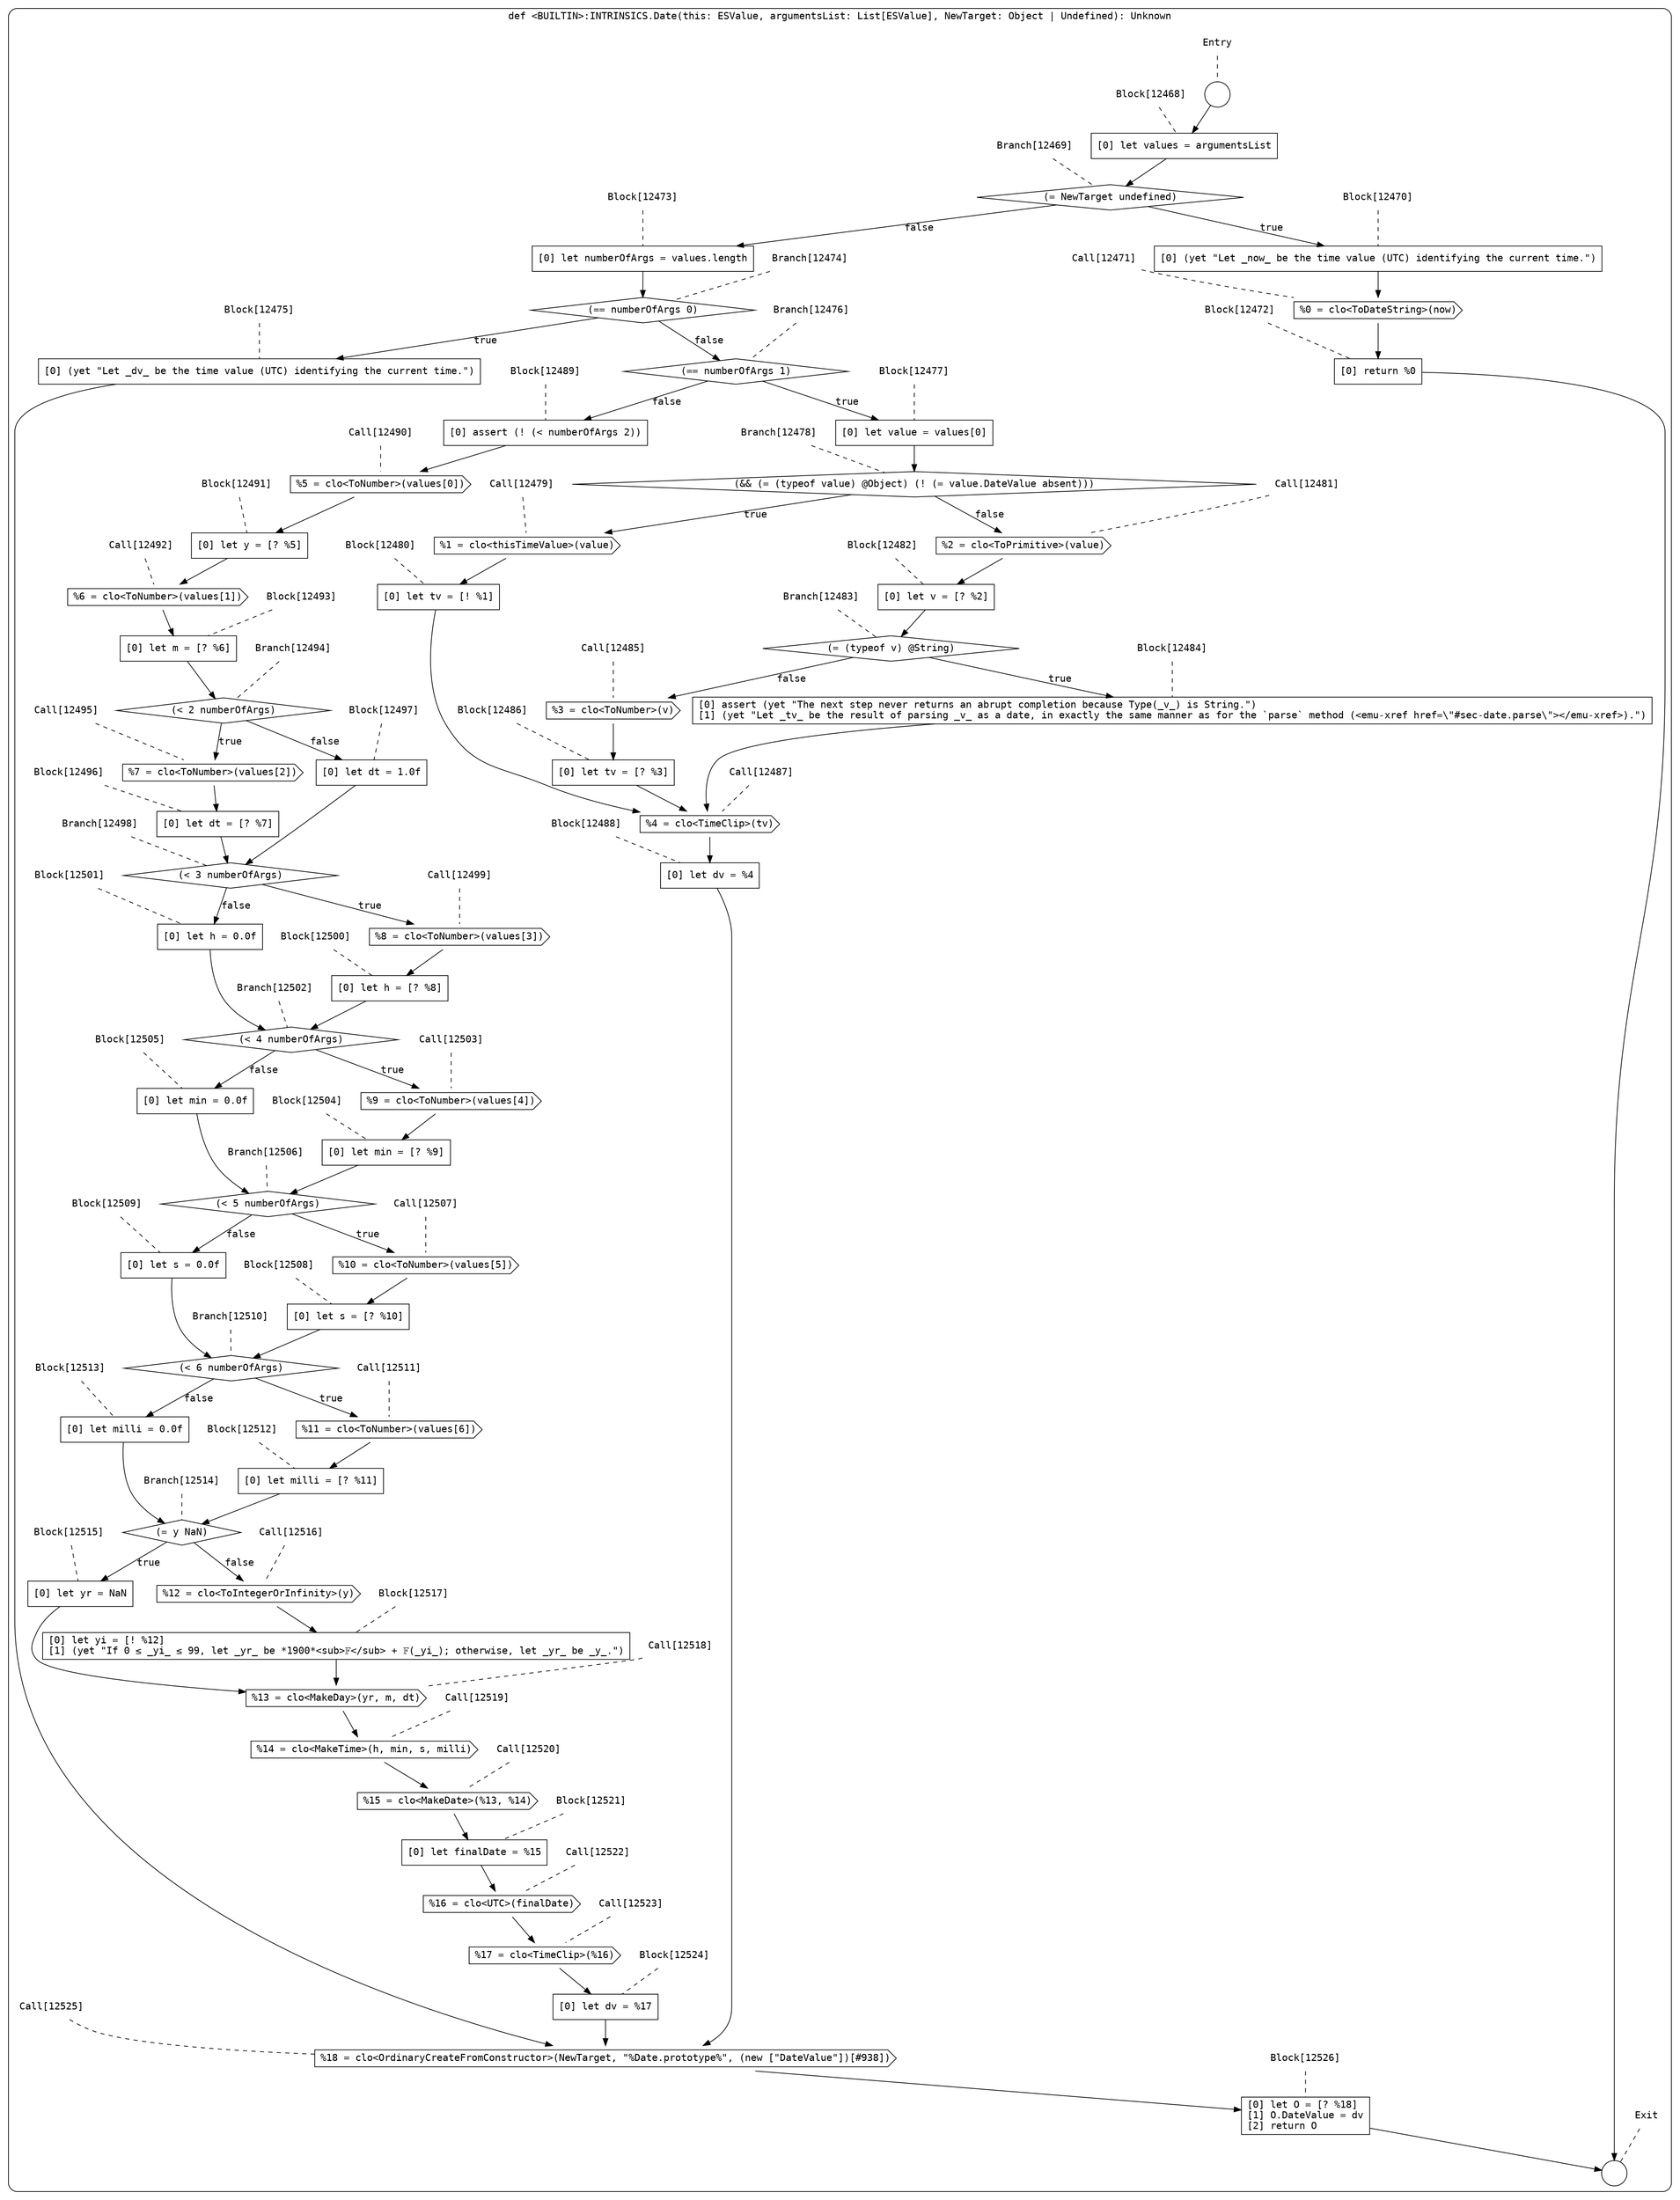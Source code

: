 digraph {
  graph [fontname = "Consolas"]
  node [fontname = "Consolas"]
  edge [fontname = "Consolas"]
  subgraph cluster2116 {
    label = "def <BUILTIN>:INTRINSICS.Date(this: ESValue, argumentsList: List[ESValue], NewTarget: Object | Undefined): Unknown"
    style = rounded
    cluster2116_entry_name [shape=none, label=<<font color="black">Entry</font>>]
    cluster2116_entry_name -> cluster2116_entry [arrowhead=none, color="black", style=dashed]
    cluster2116_entry [shape=circle label=" " color="black" fillcolor="white" style=filled]
    cluster2116_entry -> node12468 [color="black"]
    cluster2116_exit_name [shape=none, label=<<font color="black">Exit</font>>]
    cluster2116_exit_name -> cluster2116_exit [arrowhead=none, color="black", style=dashed]
    cluster2116_exit [shape=circle label=" " color="black" fillcolor="white" style=filled]
    node12468_name [shape=none, label=<<font color="black">Block[12468]</font>>]
    node12468_name -> node12468 [arrowhead=none, color="black", style=dashed]
    node12468 [shape=box, label=<<font color="black">[0] let values = argumentsList<BR ALIGN="LEFT"/></font>> color="black" fillcolor="white", style=filled]
    node12468 -> node12469 [color="black"]
    node12469_name [shape=none, label=<<font color="black">Branch[12469]</font>>]
    node12469_name -> node12469 [arrowhead=none, color="black", style=dashed]
    node12469 [shape=diamond, label=<<font color="black">(= NewTarget undefined)</font>> color="black" fillcolor="white", style=filled]
    node12469 -> node12470 [label=<<font color="black">true</font>> color="black"]
    node12469 -> node12473 [label=<<font color="black">false</font>> color="black"]
    node12470_name [shape=none, label=<<font color="black">Block[12470]</font>>]
    node12470_name -> node12470 [arrowhead=none, color="black", style=dashed]
    node12470 [shape=box, label=<<font color="black">[0] (yet &quot;Let _now_ be the time value (UTC) identifying the current time.&quot;)<BR ALIGN="LEFT"/></font>> color="black" fillcolor="white", style=filled]
    node12470 -> node12471 [color="black"]
    node12473_name [shape=none, label=<<font color="black">Block[12473]</font>>]
    node12473_name -> node12473 [arrowhead=none, color="black", style=dashed]
    node12473 [shape=box, label=<<font color="black">[0] let numberOfArgs = values.length<BR ALIGN="LEFT"/></font>> color="black" fillcolor="white", style=filled]
    node12473 -> node12474 [color="black"]
    node12471_name [shape=none, label=<<font color="black">Call[12471]</font>>]
    node12471_name -> node12471 [arrowhead=none, color="black", style=dashed]
    node12471 [shape=cds, label=<<font color="black">%0 = clo&lt;ToDateString&gt;(now)</font>> color="black" fillcolor="white", style=filled]
    node12471 -> node12472 [color="black"]
    node12474_name [shape=none, label=<<font color="black">Branch[12474]</font>>]
    node12474_name -> node12474 [arrowhead=none, color="black", style=dashed]
    node12474 [shape=diamond, label=<<font color="black">(== numberOfArgs 0)</font>> color="black" fillcolor="white", style=filled]
    node12474 -> node12475 [label=<<font color="black">true</font>> color="black"]
    node12474 -> node12476 [label=<<font color="black">false</font>> color="black"]
    node12472_name [shape=none, label=<<font color="black">Block[12472]</font>>]
    node12472_name -> node12472 [arrowhead=none, color="black", style=dashed]
    node12472 [shape=box, label=<<font color="black">[0] return %0<BR ALIGN="LEFT"/></font>> color="black" fillcolor="white", style=filled]
    node12472 -> cluster2116_exit [color="black"]
    node12475_name [shape=none, label=<<font color="black">Block[12475]</font>>]
    node12475_name -> node12475 [arrowhead=none, color="black", style=dashed]
    node12475 [shape=box, label=<<font color="black">[0] (yet &quot;Let _dv_ be the time value (UTC) identifying the current time.&quot;)<BR ALIGN="LEFT"/></font>> color="black" fillcolor="white", style=filled]
    node12475 -> node12525 [color="black"]
    node12476_name [shape=none, label=<<font color="black">Branch[12476]</font>>]
    node12476_name -> node12476 [arrowhead=none, color="black", style=dashed]
    node12476 [shape=diamond, label=<<font color="black">(== numberOfArgs 1)</font>> color="black" fillcolor="white", style=filled]
    node12476 -> node12477 [label=<<font color="black">true</font>> color="black"]
    node12476 -> node12489 [label=<<font color="black">false</font>> color="black"]
    node12525_name [shape=none, label=<<font color="black">Call[12525]</font>>]
    node12525_name -> node12525 [arrowhead=none, color="black", style=dashed]
    node12525 [shape=cds, label=<<font color="black">%18 = clo&lt;OrdinaryCreateFromConstructor&gt;(NewTarget, &quot;%Date.prototype%&quot;, (new [&quot;DateValue&quot;])[#938])</font>> color="black" fillcolor="white", style=filled]
    node12525 -> node12526 [color="black"]
    node12477_name [shape=none, label=<<font color="black">Block[12477]</font>>]
    node12477_name -> node12477 [arrowhead=none, color="black", style=dashed]
    node12477 [shape=box, label=<<font color="black">[0] let value = values[0]<BR ALIGN="LEFT"/></font>> color="black" fillcolor="white", style=filled]
    node12477 -> node12478 [color="black"]
    node12489_name [shape=none, label=<<font color="black">Block[12489]</font>>]
    node12489_name -> node12489 [arrowhead=none, color="black", style=dashed]
    node12489 [shape=box, label=<<font color="black">[0] assert (! (&lt; numberOfArgs 2))<BR ALIGN="LEFT"/></font>> color="black" fillcolor="white", style=filled]
    node12489 -> node12490 [color="black"]
    node12526_name [shape=none, label=<<font color="black">Block[12526]</font>>]
    node12526_name -> node12526 [arrowhead=none, color="black", style=dashed]
    node12526 [shape=box, label=<<font color="black">[0] let O = [? %18]<BR ALIGN="LEFT"/>[1] O.DateValue = dv<BR ALIGN="LEFT"/>[2] return O<BR ALIGN="LEFT"/></font>> color="black" fillcolor="white", style=filled]
    node12526 -> cluster2116_exit [color="black"]
    node12478_name [shape=none, label=<<font color="black">Branch[12478]</font>>]
    node12478_name -> node12478 [arrowhead=none, color="black", style=dashed]
    node12478 [shape=diamond, label=<<font color="black">(&amp;&amp; (= (typeof value) @Object) (! (= value.DateValue absent)))</font>> color="black" fillcolor="white", style=filled]
    node12478 -> node12479 [label=<<font color="black">true</font>> color="black"]
    node12478 -> node12481 [label=<<font color="black">false</font>> color="black"]
    node12490_name [shape=none, label=<<font color="black">Call[12490]</font>>]
    node12490_name -> node12490 [arrowhead=none, color="black", style=dashed]
    node12490 [shape=cds, label=<<font color="black">%5 = clo&lt;ToNumber&gt;(values[0])</font>> color="black" fillcolor="white", style=filled]
    node12490 -> node12491 [color="black"]
    node12479_name [shape=none, label=<<font color="black">Call[12479]</font>>]
    node12479_name -> node12479 [arrowhead=none, color="black", style=dashed]
    node12479 [shape=cds, label=<<font color="black">%1 = clo&lt;thisTimeValue&gt;(value)</font>> color="black" fillcolor="white", style=filled]
    node12479 -> node12480 [color="black"]
    node12481_name [shape=none, label=<<font color="black">Call[12481]</font>>]
    node12481_name -> node12481 [arrowhead=none, color="black", style=dashed]
    node12481 [shape=cds, label=<<font color="black">%2 = clo&lt;ToPrimitive&gt;(value)</font>> color="black" fillcolor="white", style=filled]
    node12481 -> node12482 [color="black"]
    node12491_name [shape=none, label=<<font color="black">Block[12491]</font>>]
    node12491_name -> node12491 [arrowhead=none, color="black", style=dashed]
    node12491 [shape=box, label=<<font color="black">[0] let y = [? %5]<BR ALIGN="LEFT"/></font>> color="black" fillcolor="white", style=filled]
    node12491 -> node12492 [color="black"]
    node12480_name [shape=none, label=<<font color="black">Block[12480]</font>>]
    node12480_name -> node12480 [arrowhead=none, color="black", style=dashed]
    node12480 [shape=box, label=<<font color="black">[0] let tv = [! %1]<BR ALIGN="LEFT"/></font>> color="black" fillcolor="white", style=filled]
    node12480 -> node12487 [color="black"]
    node12482_name [shape=none, label=<<font color="black">Block[12482]</font>>]
    node12482_name -> node12482 [arrowhead=none, color="black", style=dashed]
    node12482 [shape=box, label=<<font color="black">[0] let v = [? %2]<BR ALIGN="LEFT"/></font>> color="black" fillcolor="white", style=filled]
    node12482 -> node12483 [color="black"]
    node12492_name [shape=none, label=<<font color="black">Call[12492]</font>>]
    node12492_name -> node12492 [arrowhead=none, color="black", style=dashed]
    node12492 [shape=cds, label=<<font color="black">%6 = clo&lt;ToNumber&gt;(values[1])</font>> color="black" fillcolor="white", style=filled]
    node12492 -> node12493 [color="black"]
    node12487_name [shape=none, label=<<font color="black">Call[12487]</font>>]
    node12487_name -> node12487 [arrowhead=none, color="black", style=dashed]
    node12487 [shape=cds, label=<<font color="black">%4 = clo&lt;TimeClip&gt;(tv)</font>> color="black" fillcolor="white", style=filled]
    node12487 -> node12488 [color="black"]
    node12483_name [shape=none, label=<<font color="black">Branch[12483]</font>>]
    node12483_name -> node12483 [arrowhead=none, color="black", style=dashed]
    node12483 [shape=diamond, label=<<font color="black">(= (typeof v) @String)</font>> color="black" fillcolor="white", style=filled]
    node12483 -> node12484 [label=<<font color="black">true</font>> color="black"]
    node12483 -> node12485 [label=<<font color="black">false</font>> color="black"]
    node12493_name [shape=none, label=<<font color="black">Block[12493]</font>>]
    node12493_name -> node12493 [arrowhead=none, color="black", style=dashed]
    node12493 [shape=box, label=<<font color="black">[0] let m = [? %6]<BR ALIGN="LEFT"/></font>> color="black" fillcolor="white", style=filled]
    node12493 -> node12494 [color="black"]
    node12488_name [shape=none, label=<<font color="black">Block[12488]</font>>]
    node12488_name -> node12488 [arrowhead=none, color="black", style=dashed]
    node12488 [shape=box, label=<<font color="black">[0] let dv = %4<BR ALIGN="LEFT"/></font>> color="black" fillcolor="white", style=filled]
    node12488 -> node12525 [color="black"]
    node12484_name [shape=none, label=<<font color="black">Block[12484]</font>>]
    node12484_name -> node12484 [arrowhead=none, color="black", style=dashed]
    node12484 [shape=box, label=<<font color="black">[0] assert (yet &quot;The next step never returns an abrupt completion because Type(_v_) is String.&quot;)<BR ALIGN="LEFT"/>[1] (yet &quot;Let _tv_ be the result of parsing _v_ as a date, in exactly the same manner as for the `parse` method (&lt;emu-xref href=\&quot;#sec-date.parse\&quot;&gt;&lt;/emu-xref&gt;).&quot;)<BR ALIGN="LEFT"/></font>> color="black" fillcolor="white", style=filled]
    node12484 -> node12487 [color="black"]
    node12485_name [shape=none, label=<<font color="black">Call[12485]</font>>]
    node12485_name -> node12485 [arrowhead=none, color="black", style=dashed]
    node12485 [shape=cds, label=<<font color="black">%3 = clo&lt;ToNumber&gt;(v)</font>> color="black" fillcolor="white", style=filled]
    node12485 -> node12486 [color="black"]
    node12494_name [shape=none, label=<<font color="black">Branch[12494]</font>>]
    node12494_name -> node12494 [arrowhead=none, color="black", style=dashed]
    node12494 [shape=diamond, label=<<font color="black">(&lt; 2 numberOfArgs)</font>> color="black" fillcolor="white", style=filled]
    node12494 -> node12495 [label=<<font color="black">true</font>> color="black"]
    node12494 -> node12497 [label=<<font color="black">false</font>> color="black"]
    node12486_name [shape=none, label=<<font color="black">Block[12486]</font>>]
    node12486_name -> node12486 [arrowhead=none, color="black", style=dashed]
    node12486 [shape=box, label=<<font color="black">[0] let tv = [? %3]<BR ALIGN="LEFT"/></font>> color="black" fillcolor="white", style=filled]
    node12486 -> node12487 [color="black"]
    node12495_name [shape=none, label=<<font color="black">Call[12495]</font>>]
    node12495_name -> node12495 [arrowhead=none, color="black", style=dashed]
    node12495 [shape=cds, label=<<font color="black">%7 = clo&lt;ToNumber&gt;(values[2])</font>> color="black" fillcolor="white", style=filled]
    node12495 -> node12496 [color="black"]
    node12497_name [shape=none, label=<<font color="black">Block[12497]</font>>]
    node12497_name -> node12497 [arrowhead=none, color="black", style=dashed]
    node12497 [shape=box, label=<<font color="black">[0] let dt = 1.0f<BR ALIGN="LEFT"/></font>> color="black" fillcolor="white", style=filled]
    node12497 -> node12498 [color="black"]
    node12496_name [shape=none, label=<<font color="black">Block[12496]</font>>]
    node12496_name -> node12496 [arrowhead=none, color="black", style=dashed]
    node12496 [shape=box, label=<<font color="black">[0] let dt = [? %7]<BR ALIGN="LEFT"/></font>> color="black" fillcolor="white", style=filled]
    node12496 -> node12498 [color="black"]
    node12498_name [shape=none, label=<<font color="black">Branch[12498]</font>>]
    node12498_name -> node12498 [arrowhead=none, color="black", style=dashed]
    node12498 [shape=diamond, label=<<font color="black">(&lt; 3 numberOfArgs)</font>> color="black" fillcolor="white", style=filled]
    node12498 -> node12499 [label=<<font color="black">true</font>> color="black"]
    node12498 -> node12501 [label=<<font color="black">false</font>> color="black"]
    node12499_name [shape=none, label=<<font color="black">Call[12499]</font>>]
    node12499_name -> node12499 [arrowhead=none, color="black", style=dashed]
    node12499 [shape=cds, label=<<font color="black">%8 = clo&lt;ToNumber&gt;(values[3])</font>> color="black" fillcolor="white", style=filled]
    node12499 -> node12500 [color="black"]
    node12501_name [shape=none, label=<<font color="black">Block[12501]</font>>]
    node12501_name -> node12501 [arrowhead=none, color="black", style=dashed]
    node12501 [shape=box, label=<<font color="black">[0] let h = 0.0f<BR ALIGN="LEFT"/></font>> color="black" fillcolor="white", style=filled]
    node12501 -> node12502 [color="black"]
    node12500_name [shape=none, label=<<font color="black">Block[12500]</font>>]
    node12500_name -> node12500 [arrowhead=none, color="black", style=dashed]
    node12500 [shape=box, label=<<font color="black">[0] let h = [? %8]<BR ALIGN="LEFT"/></font>> color="black" fillcolor="white", style=filled]
    node12500 -> node12502 [color="black"]
    node12502_name [shape=none, label=<<font color="black">Branch[12502]</font>>]
    node12502_name -> node12502 [arrowhead=none, color="black", style=dashed]
    node12502 [shape=diamond, label=<<font color="black">(&lt; 4 numberOfArgs)</font>> color="black" fillcolor="white", style=filled]
    node12502 -> node12503 [label=<<font color="black">true</font>> color="black"]
    node12502 -> node12505 [label=<<font color="black">false</font>> color="black"]
    node12503_name [shape=none, label=<<font color="black">Call[12503]</font>>]
    node12503_name -> node12503 [arrowhead=none, color="black", style=dashed]
    node12503 [shape=cds, label=<<font color="black">%9 = clo&lt;ToNumber&gt;(values[4])</font>> color="black" fillcolor="white", style=filled]
    node12503 -> node12504 [color="black"]
    node12505_name [shape=none, label=<<font color="black">Block[12505]</font>>]
    node12505_name -> node12505 [arrowhead=none, color="black", style=dashed]
    node12505 [shape=box, label=<<font color="black">[0] let min = 0.0f<BR ALIGN="LEFT"/></font>> color="black" fillcolor="white", style=filled]
    node12505 -> node12506 [color="black"]
    node12504_name [shape=none, label=<<font color="black">Block[12504]</font>>]
    node12504_name -> node12504 [arrowhead=none, color="black", style=dashed]
    node12504 [shape=box, label=<<font color="black">[0] let min = [? %9]<BR ALIGN="LEFT"/></font>> color="black" fillcolor="white", style=filled]
    node12504 -> node12506 [color="black"]
    node12506_name [shape=none, label=<<font color="black">Branch[12506]</font>>]
    node12506_name -> node12506 [arrowhead=none, color="black", style=dashed]
    node12506 [shape=diamond, label=<<font color="black">(&lt; 5 numberOfArgs)</font>> color="black" fillcolor="white", style=filled]
    node12506 -> node12507 [label=<<font color="black">true</font>> color="black"]
    node12506 -> node12509 [label=<<font color="black">false</font>> color="black"]
    node12507_name [shape=none, label=<<font color="black">Call[12507]</font>>]
    node12507_name -> node12507 [arrowhead=none, color="black", style=dashed]
    node12507 [shape=cds, label=<<font color="black">%10 = clo&lt;ToNumber&gt;(values[5])</font>> color="black" fillcolor="white", style=filled]
    node12507 -> node12508 [color="black"]
    node12509_name [shape=none, label=<<font color="black">Block[12509]</font>>]
    node12509_name -> node12509 [arrowhead=none, color="black", style=dashed]
    node12509 [shape=box, label=<<font color="black">[0] let s = 0.0f<BR ALIGN="LEFT"/></font>> color="black" fillcolor="white", style=filled]
    node12509 -> node12510 [color="black"]
    node12508_name [shape=none, label=<<font color="black">Block[12508]</font>>]
    node12508_name -> node12508 [arrowhead=none, color="black", style=dashed]
    node12508 [shape=box, label=<<font color="black">[0] let s = [? %10]<BR ALIGN="LEFT"/></font>> color="black" fillcolor="white", style=filled]
    node12508 -> node12510 [color="black"]
    node12510_name [shape=none, label=<<font color="black">Branch[12510]</font>>]
    node12510_name -> node12510 [arrowhead=none, color="black", style=dashed]
    node12510 [shape=diamond, label=<<font color="black">(&lt; 6 numberOfArgs)</font>> color="black" fillcolor="white", style=filled]
    node12510 -> node12511 [label=<<font color="black">true</font>> color="black"]
    node12510 -> node12513 [label=<<font color="black">false</font>> color="black"]
    node12511_name [shape=none, label=<<font color="black">Call[12511]</font>>]
    node12511_name -> node12511 [arrowhead=none, color="black", style=dashed]
    node12511 [shape=cds, label=<<font color="black">%11 = clo&lt;ToNumber&gt;(values[6])</font>> color="black" fillcolor="white", style=filled]
    node12511 -> node12512 [color="black"]
    node12513_name [shape=none, label=<<font color="black">Block[12513]</font>>]
    node12513_name -> node12513 [arrowhead=none, color="black", style=dashed]
    node12513 [shape=box, label=<<font color="black">[0] let milli = 0.0f<BR ALIGN="LEFT"/></font>> color="black" fillcolor="white", style=filled]
    node12513 -> node12514 [color="black"]
    node12512_name [shape=none, label=<<font color="black">Block[12512]</font>>]
    node12512_name -> node12512 [arrowhead=none, color="black", style=dashed]
    node12512 [shape=box, label=<<font color="black">[0] let milli = [? %11]<BR ALIGN="LEFT"/></font>> color="black" fillcolor="white", style=filled]
    node12512 -> node12514 [color="black"]
    node12514_name [shape=none, label=<<font color="black">Branch[12514]</font>>]
    node12514_name -> node12514 [arrowhead=none, color="black", style=dashed]
    node12514 [shape=diamond, label=<<font color="black">(= y NaN)</font>> color="black" fillcolor="white", style=filled]
    node12514 -> node12515 [label=<<font color="black">true</font>> color="black"]
    node12514 -> node12516 [label=<<font color="black">false</font>> color="black"]
    node12515_name [shape=none, label=<<font color="black">Block[12515]</font>>]
    node12515_name -> node12515 [arrowhead=none, color="black", style=dashed]
    node12515 [shape=box, label=<<font color="black">[0] let yr = NaN<BR ALIGN="LEFT"/></font>> color="black" fillcolor="white", style=filled]
    node12515 -> node12518 [color="black"]
    node12516_name [shape=none, label=<<font color="black">Call[12516]</font>>]
    node12516_name -> node12516 [arrowhead=none, color="black", style=dashed]
    node12516 [shape=cds, label=<<font color="black">%12 = clo&lt;ToIntegerOrInfinity&gt;(y)</font>> color="black" fillcolor="white", style=filled]
    node12516 -> node12517 [color="black"]
    node12518_name [shape=none, label=<<font color="black">Call[12518]</font>>]
    node12518_name -> node12518 [arrowhead=none, color="black", style=dashed]
    node12518 [shape=cds, label=<<font color="black">%13 = clo&lt;MakeDay&gt;(yr, m, dt)</font>> color="black" fillcolor="white", style=filled]
    node12518 -> node12519 [color="black"]
    node12517_name [shape=none, label=<<font color="black">Block[12517]</font>>]
    node12517_name -> node12517 [arrowhead=none, color="black", style=dashed]
    node12517 [shape=box, label=<<font color="black">[0] let yi = [! %12]<BR ALIGN="LEFT"/>[1] (yet &quot;If 0 &le; _yi_ &le; 99, let _yr_ be *1900*&lt;sub&gt;𝔽&lt;/sub&gt; + 𝔽(_yi_); otherwise, let _yr_ be _y_.&quot;)<BR ALIGN="LEFT"/></font>> color="black" fillcolor="white", style=filled]
    node12517 -> node12518 [color="black"]
    node12519_name [shape=none, label=<<font color="black">Call[12519]</font>>]
    node12519_name -> node12519 [arrowhead=none, color="black", style=dashed]
    node12519 [shape=cds, label=<<font color="black">%14 = clo&lt;MakeTime&gt;(h, min, s, milli)</font>> color="black" fillcolor="white", style=filled]
    node12519 -> node12520 [color="black"]
    node12520_name [shape=none, label=<<font color="black">Call[12520]</font>>]
    node12520_name -> node12520 [arrowhead=none, color="black", style=dashed]
    node12520 [shape=cds, label=<<font color="black">%15 = clo&lt;MakeDate&gt;(%13, %14)</font>> color="black" fillcolor="white", style=filled]
    node12520 -> node12521 [color="black"]
    node12521_name [shape=none, label=<<font color="black">Block[12521]</font>>]
    node12521_name -> node12521 [arrowhead=none, color="black", style=dashed]
    node12521 [shape=box, label=<<font color="black">[0] let finalDate = %15<BR ALIGN="LEFT"/></font>> color="black" fillcolor="white", style=filled]
    node12521 -> node12522 [color="black"]
    node12522_name [shape=none, label=<<font color="black">Call[12522]</font>>]
    node12522_name -> node12522 [arrowhead=none, color="black", style=dashed]
    node12522 [shape=cds, label=<<font color="black">%16 = clo&lt;UTC&gt;(finalDate)</font>> color="black" fillcolor="white", style=filled]
    node12522 -> node12523 [color="black"]
    node12523_name [shape=none, label=<<font color="black">Call[12523]</font>>]
    node12523_name -> node12523 [arrowhead=none, color="black", style=dashed]
    node12523 [shape=cds, label=<<font color="black">%17 = clo&lt;TimeClip&gt;(%16)</font>> color="black" fillcolor="white", style=filled]
    node12523 -> node12524 [color="black"]
    node12524_name [shape=none, label=<<font color="black">Block[12524]</font>>]
    node12524_name -> node12524 [arrowhead=none, color="black", style=dashed]
    node12524 [shape=box, label=<<font color="black">[0] let dv = %17<BR ALIGN="LEFT"/></font>> color="black" fillcolor="white", style=filled]
    node12524 -> node12525 [color="black"]
  }
}